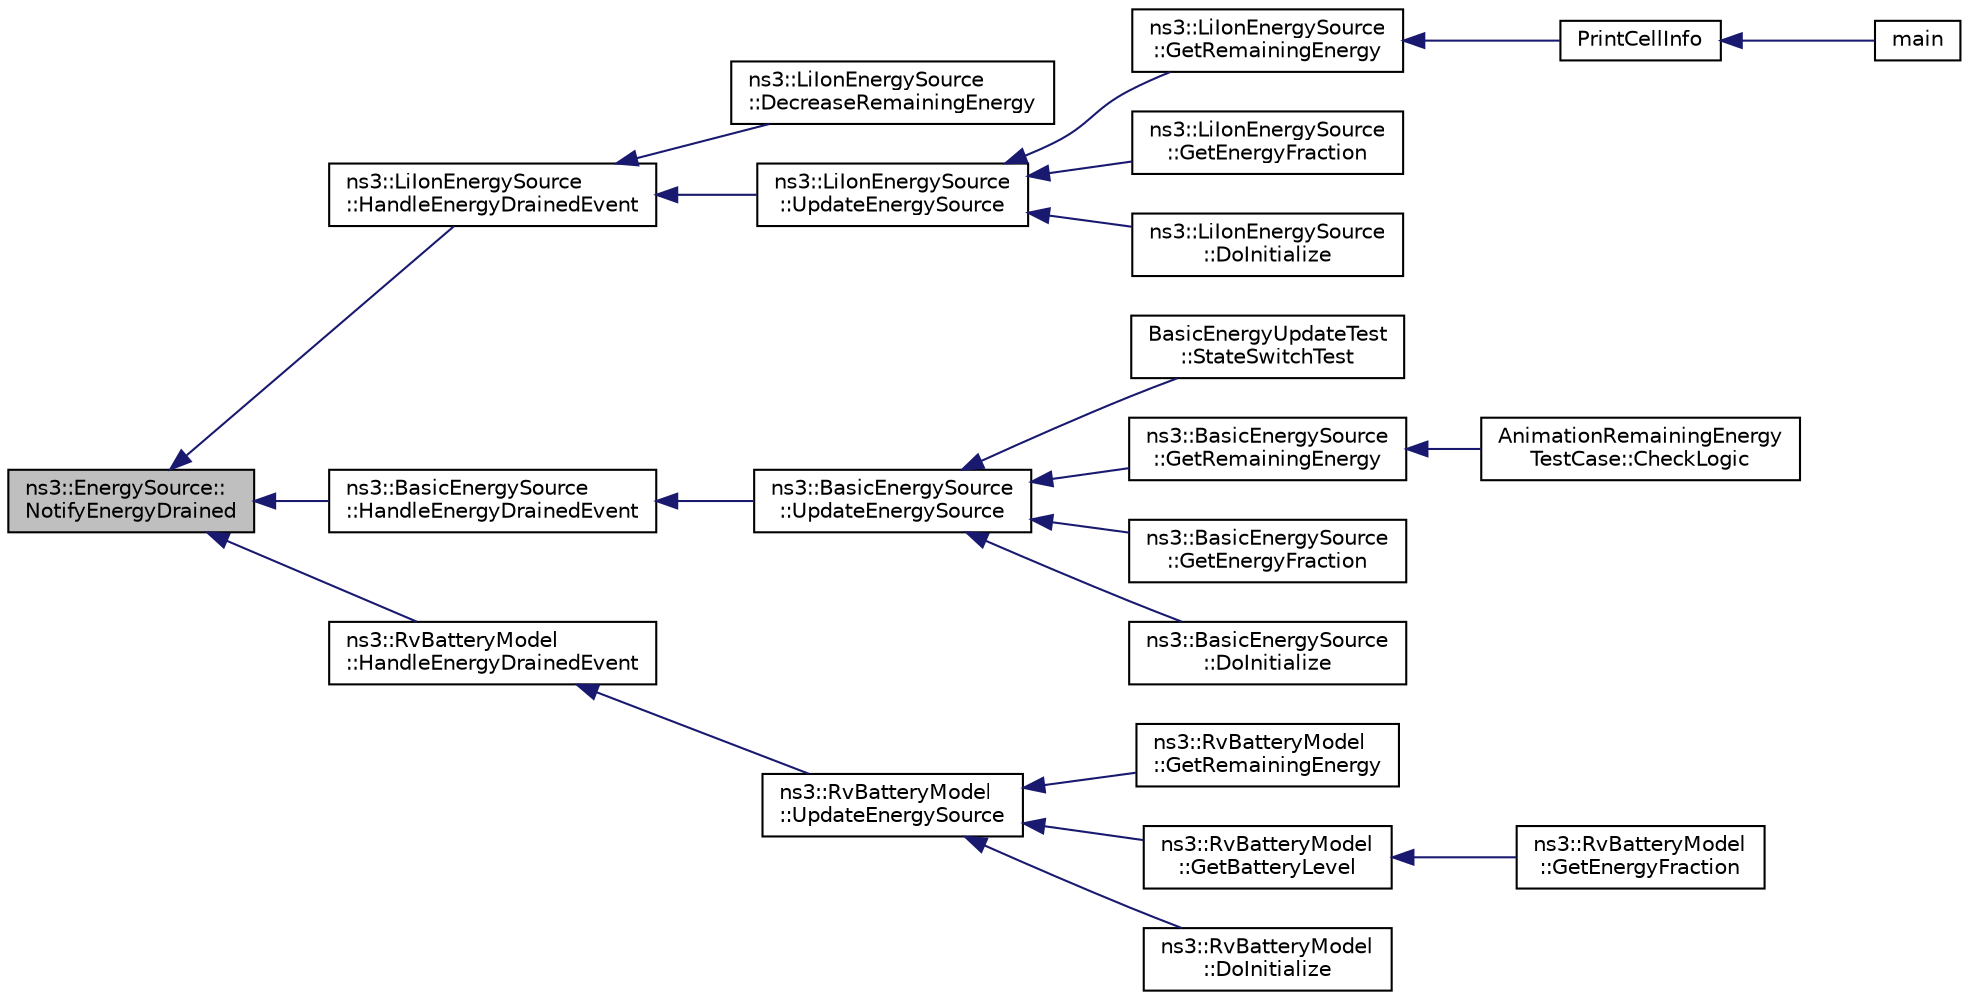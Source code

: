 digraph "ns3::EnergySource::NotifyEnergyDrained"
{
  edge [fontname="Helvetica",fontsize="10",labelfontname="Helvetica",labelfontsize="10"];
  node [fontname="Helvetica",fontsize="10",shape=record];
  rankdir="LR";
  Node1 [label="ns3::EnergySource::\lNotifyEnergyDrained",height=0.2,width=0.4,color="black", fillcolor="grey75", style="filled", fontcolor="black"];
  Node1 -> Node2 [dir="back",color="midnightblue",fontsize="10",style="solid"];
  Node2 [label="ns3::LiIonEnergySource\l::HandleEnergyDrainedEvent",height=0.2,width=0.4,color="black", fillcolor="white", style="filled",URL="$dd/d9d/classns3_1_1LiIonEnergySource.html#a9877b583fe62f4f4787e465b28cda8c8"];
  Node2 -> Node3 [dir="back",color="midnightblue",fontsize="10",style="solid"];
  Node3 [label="ns3::LiIonEnergySource\l::DecreaseRemainingEnergy",height=0.2,width=0.4,color="black", fillcolor="white", style="filled",URL="$dd/d9d/classns3_1_1LiIonEnergySource.html#af408d4480446af4fa75dc22df19ecdec"];
  Node2 -> Node4 [dir="back",color="midnightblue",fontsize="10",style="solid"];
  Node4 [label="ns3::LiIonEnergySource\l::UpdateEnergySource",height=0.2,width=0.4,color="black", fillcolor="white", style="filled",URL="$dd/d9d/classns3_1_1LiIonEnergySource.html#a189ac70234f5af2d1b1457ea43bd1b9f"];
  Node4 -> Node5 [dir="back",color="midnightblue",fontsize="10",style="solid"];
  Node5 [label="ns3::LiIonEnergySource\l::GetRemainingEnergy",height=0.2,width=0.4,color="black", fillcolor="white", style="filled",URL="$dd/d9d/classns3_1_1LiIonEnergySource.html#a519935a69b4b4b3f347855cee794d4d8"];
  Node5 -> Node6 [dir="back",color="midnightblue",fontsize="10",style="solid"];
  Node6 [label="PrintCellInfo",height=0.2,width=0.4,color="black", fillcolor="white", style="filled",URL="$df/d15/examples_2li-ion-energy-source_8cc.html#a5a233214e03143292862c2a936b073eb"];
  Node6 -> Node7 [dir="back",color="midnightblue",fontsize="10",style="solid"];
  Node7 [label="main",height=0.2,width=0.4,color="black", fillcolor="white", style="filled",URL="$df/d15/examples_2li-ion-energy-source_8cc.html#a3c04138a5bfe5d72780bb7e82a18e627"];
  Node4 -> Node8 [dir="back",color="midnightblue",fontsize="10",style="solid"];
  Node8 [label="ns3::LiIonEnergySource\l::GetEnergyFraction",height=0.2,width=0.4,color="black", fillcolor="white", style="filled",URL="$dd/d9d/classns3_1_1LiIonEnergySource.html#aa3844868e0940b3aa5a7817388de7dd0"];
  Node4 -> Node9 [dir="back",color="midnightblue",fontsize="10",style="solid"];
  Node9 [label="ns3::LiIonEnergySource\l::DoInitialize",height=0.2,width=0.4,color="black", fillcolor="white", style="filled",URL="$dd/d9d/classns3_1_1LiIonEnergySource.html#ab66c94318f6e0aefbd7fc295f31532f4"];
  Node1 -> Node10 [dir="back",color="midnightblue",fontsize="10",style="solid"];
  Node10 [label="ns3::BasicEnergySource\l::HandleEnergyDrainedEvent",height=0.2,width=0.4,color="black", fillcolor="white", style="filled",URL="$d1/db4/classns3_1_1BasicEnergySource.html#a379c805875adf5d627a5ac4ffa4b2d46"];
  Node10 -> Node11 [dir="back",color="midnightblue",fontsize="10",style="solid"];
  Node11 [label="ns3::BasicEnergySource\l::UpdateEnergySource",height=0.2,width=0.4,color="black", fillcolor="white", style="filled",URL="$d1/db4/classns3_1_1BasicEnergySource.html#a184cad1de97de7162e18f976d987bdaf"];
  Node11 -> Node12 [dir="back",color="midnightblue",fontsize="10",style="solid"];
  Node12 [label="BasicEnergyUpdateTest\l::StateSwitchTest",height=0.2,width=0.4,color="black", fillcolor="white", style="filled",URL="$d5/de0/classBasicEnergyUpdateTest.html#aebdf7df054db21ed34826ccdf208f6a6"];
  Node11 -> Node13 [dir="back",color="midnightblue",fontsize="10",style="solid"];
  Node13 [label="ns3::BasicEnergySource\l::GetRemainingEnergy",height=0.2,width=0.4,color="black", fillcolor="white", style="filled",URL="$d1/db4/classns3_1_1BasicEnergySource.html#a35775aa9a2496255e9f075a9709886b0"];
  Node13 -> Node14 [dir="back",color="midnightblue",fontsize="10",style="solid"];
  Node14 [label="AnimationRemainingEnergy\lTestCase::CheckLogic",height=0.2,width=0.4,color="black", fillcolor="white", style="filled",URL="$de/d8b/classAnimationRemainingEnergyTestCase.html#a3def2f707d835583c47d9d7a28c3a291",tooltip="Check logic function. "];
  Node11 -> Node15 [dir="back",color="midnightblue",fontsize="10",style="solid"];
  Node15 [label="ns3::BasicEnergySource\l::GetEnergyFraction",height=0.2,width=0.4,color="black", fillcolor="white", style="filled",URL="$d1/db4/classns3_1_1BasicEnergySource.html#aa8f5de0d9c0707b8ae2a005f7a57680e"];
  Node11 -> Node16 [dir="back",color="midnightblue",fontsize="10",style="solid"];
  Node16 [label="ns3::BasicEnergySource\l::DoInitialize",height=0.2,width=0.4,color="black", fillcolor="white", style="filled",URL="$d1/db4/classns3_1_1BasicEnergySource.html#af8a8c06e1d559059719560dea1a5be9e",tooltip="Defined in ns3::Object. "];
  Node1 -> Node17 [dir="back",color="midnightblue",fontsize="10",style="solid"];
  Node17 [label="ns3::RvBatteryModel\l::HandleEnergyDrainedEvent",height=0.2,width=0.4,color="black", fillcolor="white", style="filled",URL="$db/db8/classns3_1_1RvBatteryModel.html#ac381990282a8d4a984e5b4322c79f89a"];
  Node17 -> Node18 [dir="back",color="midnightblue",fontsize="10",style="solid"];
  Node18 [label="ns3::RvBatteryModel\l::UpdateEnergySource",height=0.2,width=0.4,color="black", fillcolor="white", style="filled",URL="$db/db8/classns3_1_1RvBatteryModel.html#ac0885eeb1b510ffe52531e7e68039d3e"];
  Node18 -> Node19 [dir="back",color="midnightblue",fontsize="10",style="solid"];
  Node19 [label="ns3::RvBatteryModel\l::GetRemainingEnergy",height=0.2,width=0.4,color="black", fillcolor="white", style="filled",URL="$db/db8/classns3_1_1RvBatteryModel.html#a7ab2862fe0f9006fecefe5ee8a5a1c52"];
  Node18 -> Node20 [dir="back",color="midnightblue",fontsize="10",style="solid"];
  Node20 [label="ns3::RvBatteryModel\l::GetBatteryLevel",height=0.2,width=0.4,color="black", fillcolor="white", style="filled",URL="$db/db8/classns3_1_1RvBatteryModel.html#af3047a4edc01822b612bb2fb70ee7991"];
  Node20 -> Node21 [dir="back",color="midnightblue",fontsize="10",style="solid"];
  Node21 [label="ns3::RvBatteryModel\l::GetEnergyFraction",height=0.2,width=0.4,color="black", fillcolor="white", style="filled",URL="$db/db8/classns3_1_1RvBatteryModel.html#a38e73ce97ec3d6d1c996fe897d121060"];
  Node18 -> Node22 [dir="back",color="midnightblue",fontsize="10",style="solid"];
  Node22 [label="ns3::RvBatteryModel\l::DoInitialize",height=0.2,width=0.4,color="black", fillcolor="white", style="filled",URL="$db/db8/classns3_1_1RvBatteryModel.html#a2876516a9e3fa5e077cc0ee0748dbfe5",tooltip="Defined in ns3::Object. "];
}
